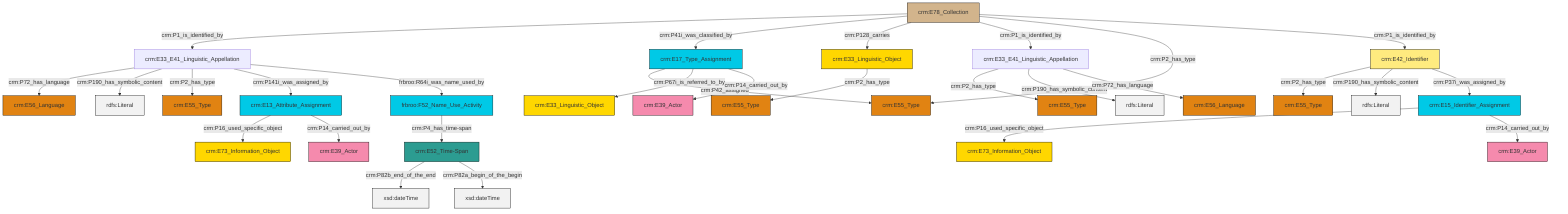 graph TD
classDef Literal fill:#f2f2f2,stroke:#000000;
classDef CRM_Entity fill:#FFFFFF,stroke:#000000;
classDef Temporal_Entity fill:#00C9E6, stroke:#000000;
classDef Type fill:#E18312, stroke:#000000;
classDef Time-Span fill:#2C9C91, stroke:#000000;
classDef Appellation fill:#FFEB7F, stroke:#000000;
classDef Place fill:#008836, stroke:#000000;
classDef Persistent_Item fill:#B266B2, stroke:#000000;
classDef Conceptual_Object fill:#FFD700, stroke:#000000;
classDef Physical_Thing fill:#D2B48C, stroke:#000000;
classDef Actor fill:#f58aad, stroke:#000000;
classDef PC_Classes fill:#4ce600, stroke:#000000;
classDef Multi fill:#cccccc,stroke:#000000;

0["crm:E17_Type_Assignment"]:::Temporal_Entity -->|crm:P42_assigned| 1["crm:E55_Type"]:::Type
6["crm:E33_E41_Linguistic_Appellation"]:::Default -->|crm:P72_has_language| 7["crm:E56_Language"]:::Type
8["crm:E78_Collection"]:::Physical_Thing -->|crm:P1_is_identified_by| 6["crm:E33_E41_Linguistic_Appellation"]:::Default
12["crm:E52_Time-Span"]:::Time-Span -->|crm:P82b_end_of_the_end| 13[xsd:dateTime]:::Literal
6["crm:E33_E41_Linguistic_Appellation"]:::Default -->|crm:P190_has_symbolic_content| 14[rdfs:Literal]:::Literal
6["crm:E33_E41_Linguistic_Appellation"]:::Default -->|crm:P2_has_type| 15["crm:E55_Type"]:::Type
16["frbroo:F52_Name_Use_Activity"]:::Temporal_Entity -->|crm:P4_has_time-span| 12["crm:E52_Time-Span"]:::Time-Span
0["crm:E17_Type_Assignment"]:::Temporal_Entity -->|crm:P67i_is_referred_to_by| 18["crm:E33_Linguistic_Object"]:::Conceptual_Object
8["crm:E78_Collection"]:::Physical_Thing -->|crm:P41i_was_classified_by| 0["crm:E17_Type_Assignment"]:::Temporal_Entity
2["crm:E42_Identifier"]:::Appellation -->|crm:P2_has_type| 4["crm:E55_Type"]:::Type
19["crm:E33_E41_Linguistic_Appellation"]:::Default -->|crm:P2_has_type| 23["crm:E55_Type"]:::Type
9["crm:E13_Attribute_Assignment"]:::Temporal_Entity -->|crm:P16_used_specific_object| 26["crm:E73_Information_Object"]:::Conceptual_Object
8["crm:E78_Collection"]:::Physical_Thing -->|crm:P128_carries| 30["crm:E33_Linguistic_Object"]:::Conceptual_Object
0["crm:E17_Type_Assignment"]:::Temporal_Entity -->|crm:P14_carried_out_by| 31["crm:E39_Actor"]:::Actor
8["crm:E78_Collection"]:::Physical_Thing -->|crm:P1_is_identified_by| 19["crm:E33_E41_Linguistic_Appellation"]:::Default
8["crm:E78_Collection"]:::Physical_Thing -->|crm:P2_has_type| 1["crm:E55_Type"]:::Type
6["crm:E33_E41_Linguistic_Appellation"]:::Default -->|crm:P141i_was_assigned_by| 9["crm:E13_Attribute_Assignment"]:::Temporal_Entity
19["crm:E33_E41_Linguistic_Appellation"]:::Default -->|crm:P190_has_symbolic_content| 35[rdfs:Literal]:::Literal
36["crm:E15_Identifier_Assignment"]:::Temporal_Entity -->|crm:P16_used_specific_object| 37["crm:E73_Information_Object"]:::Conceptual_Object
2["crm:E42_Identifier"]:::Appellation -->|crm:P190_has_symbolic_content| 40[rdfs:Literal]:::Literal
12["crm:E52_Time-Span"]:::Time-Span -->|crm:P82a_begin_of_the_begin| 41[xsd:dateTime]:::Literal
19["crm:E33_E41_Linguistic_Appellation"]:::Default -->|crm:P72_has_language| 28["crm:E56_Language"]:::Type
6["crm:E33_E41_Linguistic_Appellation"]:::Default -->|frbroo:R64i_was_name_used_by| 16["frbroo:F52_Name_Use_Activity"]:::Temporal_Entity
8["crm:E78_Collection"]:::Physical_Thing -->|crm:P1_is_identified_by| 2["crm:E42_Identifier"]:::Appellation
30["crm:E33_Linguistic_Object"]:::Conceptual_Object -->|crm:P2_has_type| 38["crm:E55_Type"]:::Type
9["crm:E13_Attribute_Assignment"]:::Temporal_Entity -->|crm:P14_carried_out_by| 42["crm:E39_Actor"]:::Actor
2["crm:E42_Identifier"]:::Appellation -->|crm:P37i_was_assigned_by| 36["crm:E15_Identifier_Assignment"]:::Temporal_Entity
36["crm:E15_Identifier_Assignment"]:::Temporal_Entity -->|crm:P14_carried_out_by| 47["crm:E39_Actor"]:::Actor